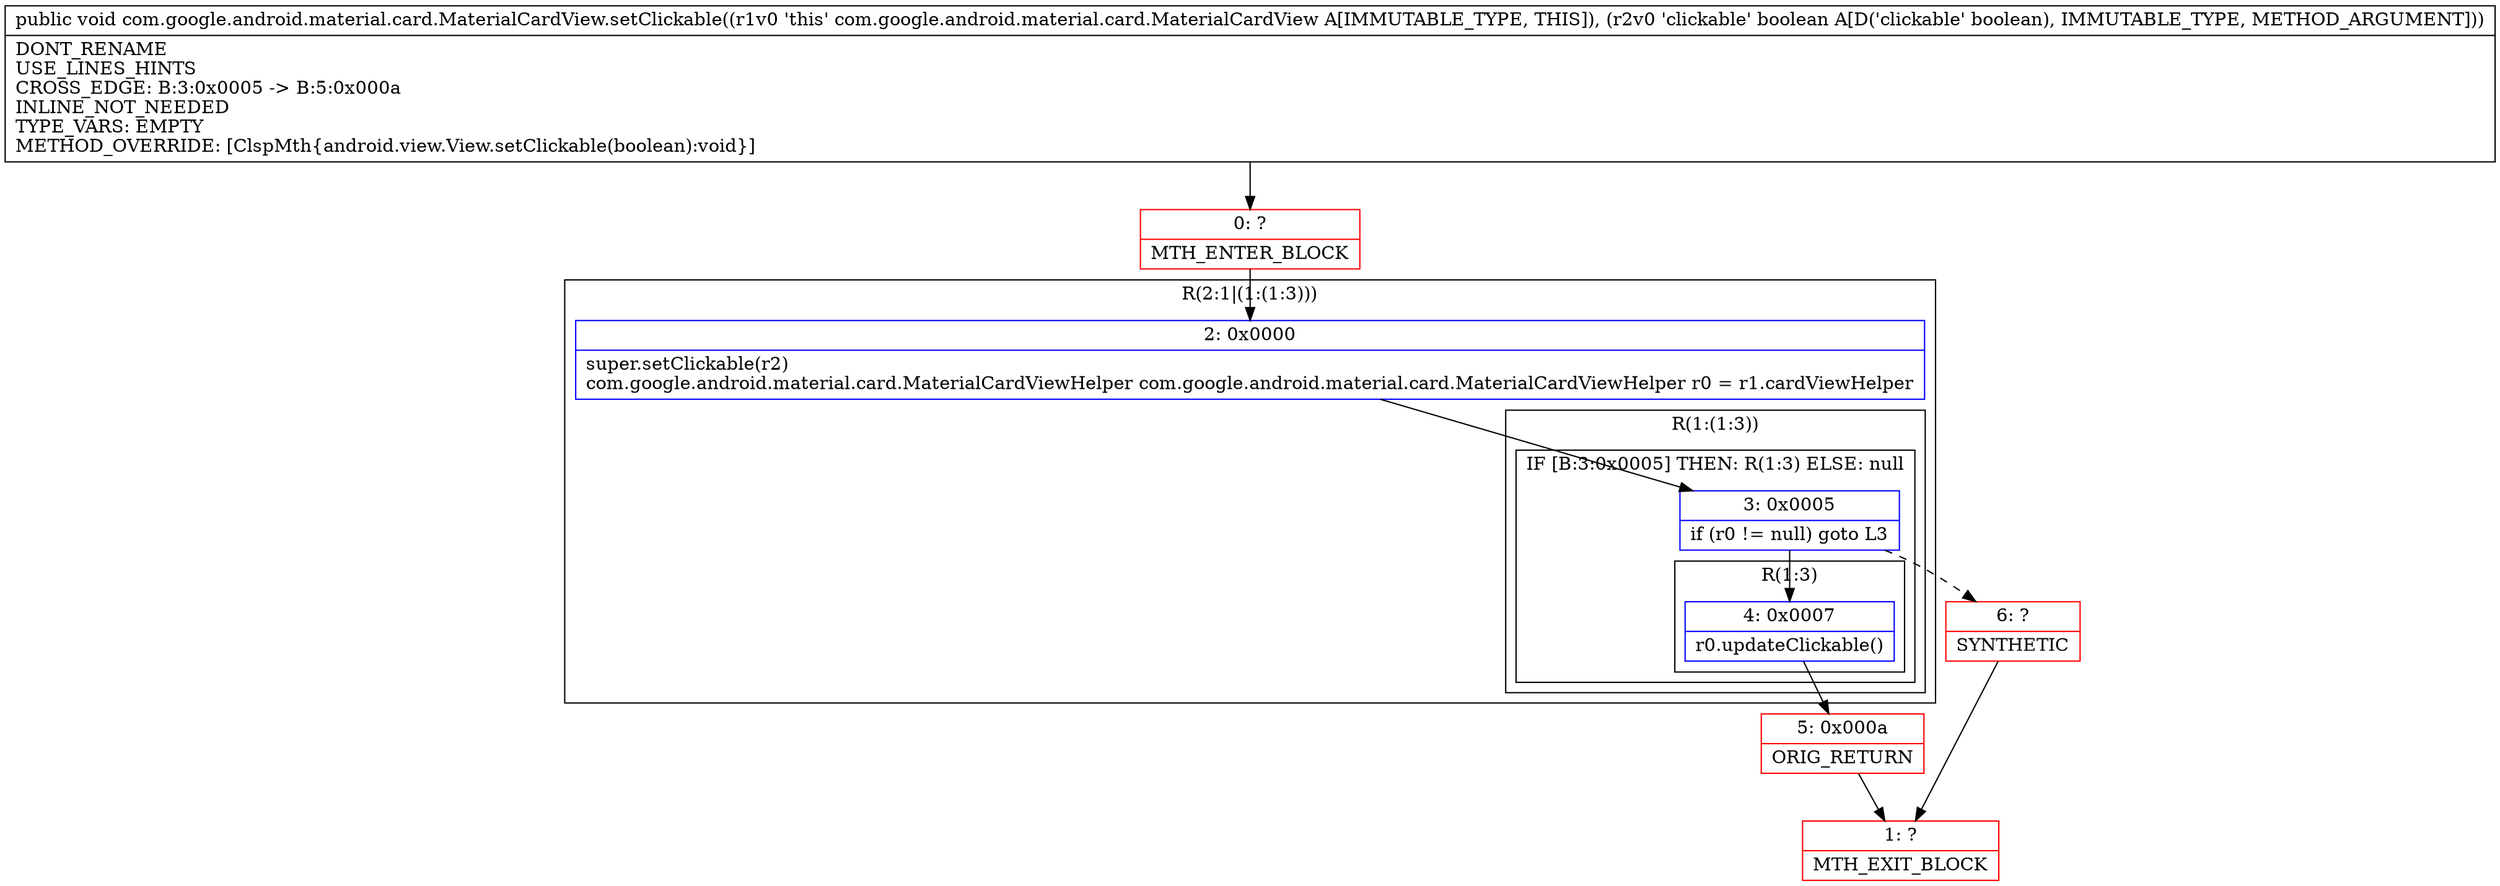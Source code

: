 digraph "CFG forcom.google.android.material.card.MaterialCardView.setClickable(Z)V" {
subgraph cluster_Region_263036478 {
label = "R(2:1|(1:(1:3)))";
node [shape=record,color=blue];
Node_2 [shape=record,label="{2\:\ 0x0000|super.setClickable(r2)\lcom.google.android.material.card.MaterialCardViewHelper com.google.android.material.card.MaterialCardViewHelper r0 = r1.cardViewHelper\l}"];
subgraph cluster_Region_1454688640 {
label = "R(1:(1:3))";
node [shape=record,color=blue];
subgraph cluster_IfRegion_1243000575 {
label = "IF [B:3:0x0005] THEN: R(1:3) ELSE: null";
node [shape=record,color=blue];
Node_3 [shape=record,label="{3\:\ 0x0005|if (r0 != null) goto L3\l}"];
subgraph cluster_Region_443671457 {
label = "R(1:3)";
node [shape=record,color=blue];
Node_4 [shape=record,label="{4\:\ 0x0007|r0.updateClickable()\l}"];
}
}
}
}
Node_0 [shape=record,color=red,label="{0\:\ ?|MTH_ENTER_BLOCK\l}"];
Node_5 [shape=record,color=red,label="{5\:\ 0x000a|ORIG_RETURN\l}"];
Node_1 [shape=record,color=red,label="{1\:\ ?|MTH_EXIT_BLOCK\l}"];
Node_6 [shape=record,color=red,label="{6\:\ ?|SYNTHETIC\l}"];
MethodNode[shape=record,label="{public void com.google.android.material.card.MaterialCardView.setClickable((r1v0 'this' com.google.android.material.card.MaterialCardView A[IMMUTABLE_TYPE, THIS]), (r2v0 'clickable' boolean A[D('clickable' boolean), IMMUTABLE_TYPE, METHOD_ARGUMENT]))  | DONT_RENAME\lUSE_LINES_HINTS\lCROSS_EDGE: B:3:0x0005 \-\> B:5:0x000a\lINLINE_NOT_NEEDED\lTYPE_VARS: EMPTY\lMETHOD_OVERRIDE: [ClspMth\{android.view.View.setClickable(boolean):void\}]\l}"];
MethodNode -> Node_0;Node_2 -> Node_3;
Node_3 -> Node_4;
Node_3 -> Node_6[style=dashed];
Node_4 -> Node_5;
Node_0 -> Node_2;
Node_5 -> Node_1;
Node_6 -> Node_1;
}


